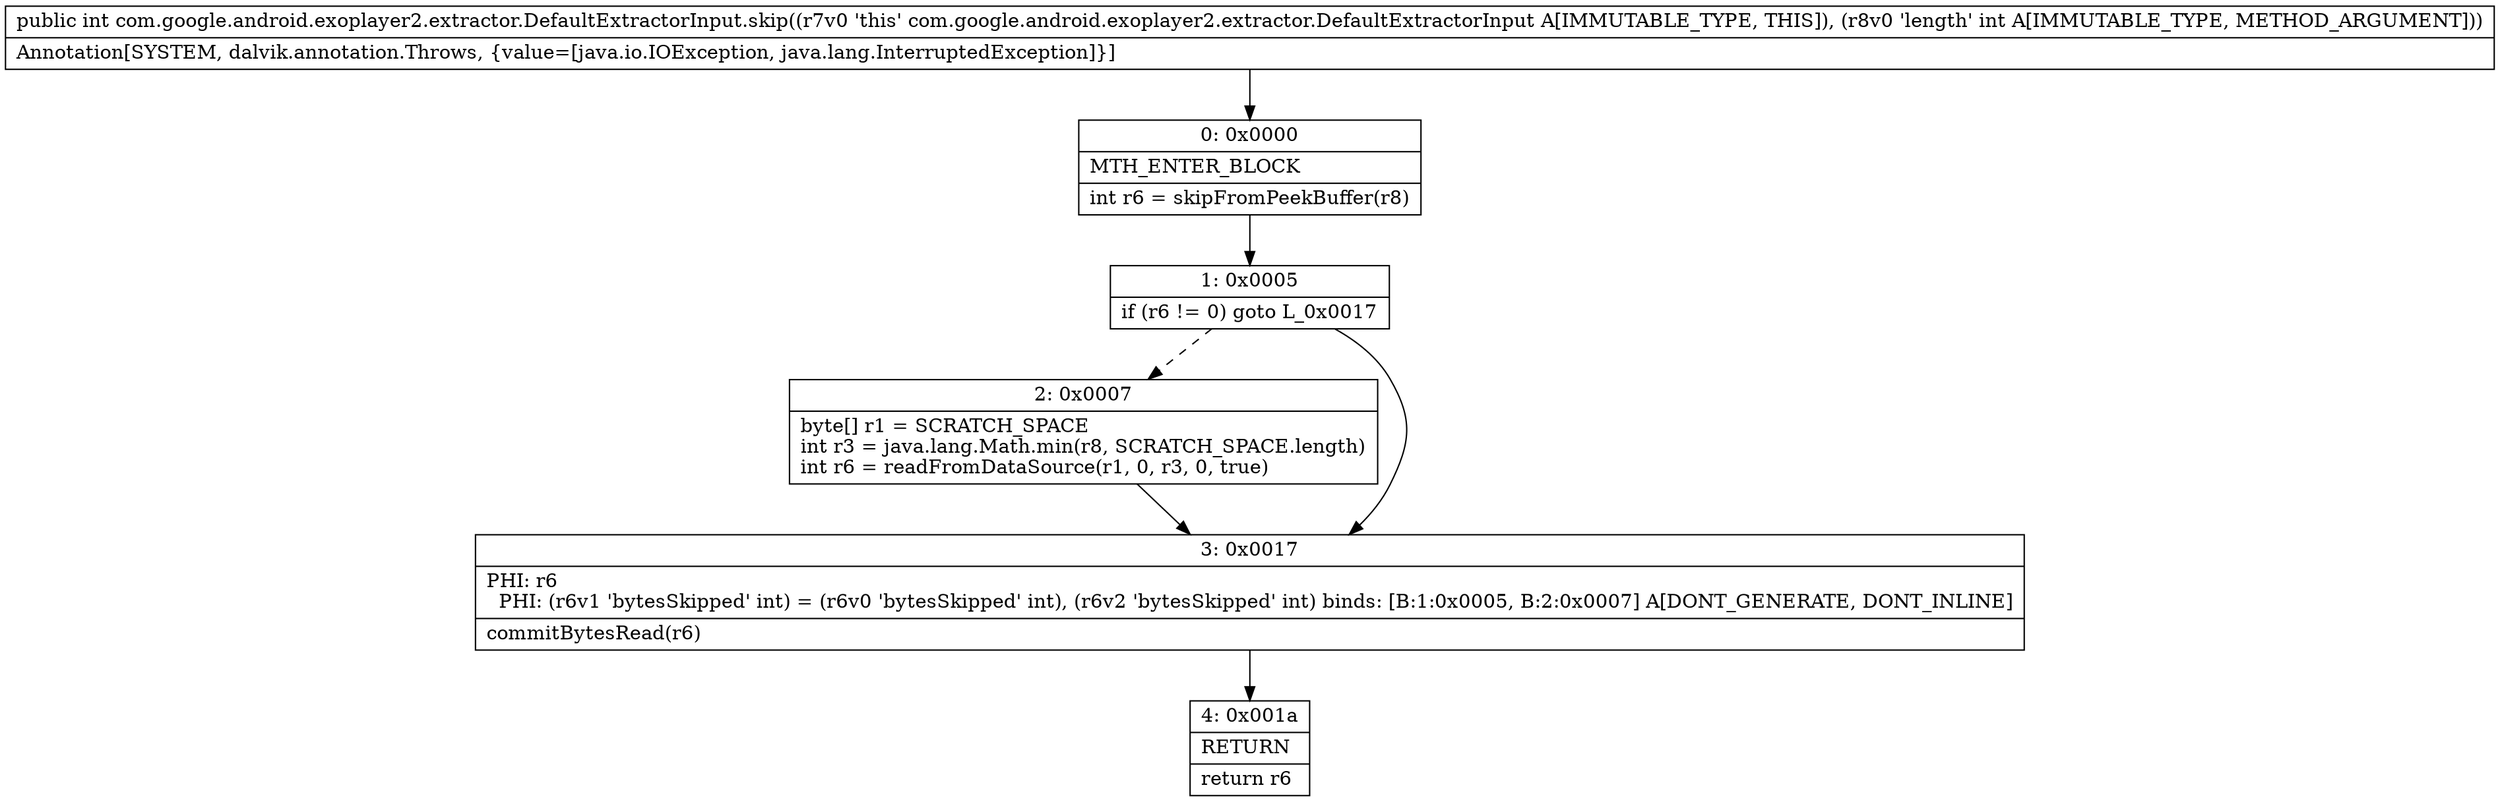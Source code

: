 digraph "CFG forcom.google.android.exoplayer2.extractor.DefaultExtractorInput.skip(I)I" {
Node_0 [shape=record,label="{0\:\ 0x0000|MTH_ENTER_BLOCK\l|int r6 = skipFromPeekBuffer(r8)\l}"];
Node_1 [shape=record,label="{1\:\ 0x0005|if (r6 != 0) goto L_0x0017\l}"];
Node_2 [shape=record,label="{2\:\ 0x0007|byte[] r1 = SCRATCH_SPACE\lint r3 = java.lang.Math.min(r8, SCRATCH_SPACE.length)\lint r6 = readFromDataSource(r1, 0, r3, 0, true)\l}"];
Node_3 [shape=record,label="{3\:\ 0x0017|PHI: r6 \l  PHI: (r6v1 'bytesSkipped' int) = (r6v0 'bytesSkipped' int), (r6v2 'bytesSkipped' int) binds: [B:1:0x0005, B:2:0x0007] A[DONT_GENERATE, DONT_INLINE]\l|commitBytesRead(r6)\l}"];
Node_4 [shape=record,label="{4\:\ 0x001a|RETURN\l|return r6\l}"];
MethodNode[shape=record,label="{public int com.google.android.exoplayer2.extractor.DefaultExtractorInput.skip((r7v0 'this' com.google.android.exoplayer2.extractor.DefaultExtractorInput A[IMMUTABLE_TYPE, THIS]), (r8v0 'length' int A[IMMUTABLE_TYPE, METHOD_ARGUMENT]))  | Annotation[SYSTEM, dalvik.annotation.Throws, \{value=[java.io.IOException, java.lang.InterruptedException]\}]\l}"];
MethodNode -> Node_0;
Node_0 -> Node_1;
Node_1 -> Node_2[style=dashed];
Node_1 -> Node_3;
Node_2 -> Node_3;
Node_3 -> Node_4;
}

